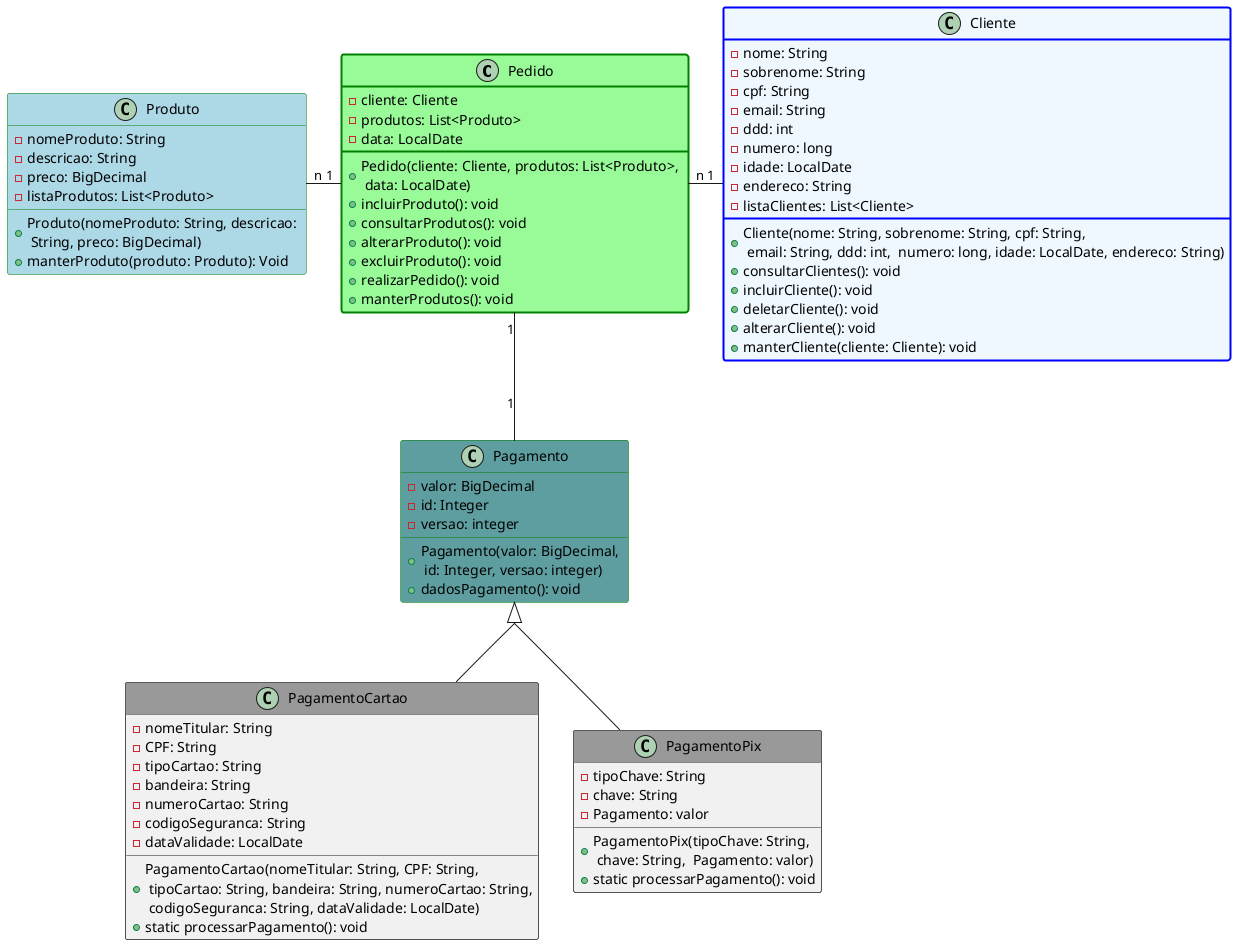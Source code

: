 @startuml
skinparam groupInheritance 2
skinparam classHeaderBackgroundColor #9




class Pedido #palegreen ##[bold]green{
  - cliente: Cliente
  - produtos: List<Produto>
  - data: LocalDate
  + Pedido(cliente: Cliente, produtos: List<Produto>, \n data: LocalDate)
  + incluirProduto(): void
  + consultarProdutos(): void
  + alterarProduto(): void
  + excluirProduto(): void
  + realizarPedido(): void
  + manterProdutos(): void
}

class Cliente #aliceblue ##[bold]blue{
  - nome: String
  - sobrenome: String
  - cpf: String
  - email: String
  - ddd: int
  - numero: long
  - idade: LocalDate
  - endereco: String
  - listaClientes: List<Cliente>
  + Cliente(nome: String, sobrenome: String, cpf: String, \n email: String, ddd: int,  numero: long, idade: LocalDate, endereco: String)
  + consultarClientes(): void
  + incluirCliente(): void
  + deletarCliente(): void
  + alterarCliente(): void
  + manterCliente(cliente: Cliente): void
}

class Produto #line:green;back:lightblue {
  - nomeProduto: String
  - descricao: String
  - preco: BigDecimal
  - listaProdutos: List<Produto>
  + Produto(nomeProduto: String, descricao: \n String, preco: BigDecimal)
  + manterProduto(produto: Produto): Void
}


class Pagamento #line:green;back:cadetblue{
- valor: BigDecimal
- id: Integer
- versao: integer
+ Pagamento(valor: BigDecimal, \n id: Integer, versao: integer)
+ dadosPagamento(): void
}

class PagamentoCartao{
-nomeTitular: String
- CPF: String
- tipoCartao: String
- bandeira: String
- numeroCartao: String
-codigoSeguranca: String
- dataValidade: LocalDate
+ PagamentoCartao(nomeTitular: String, CPF: String, \n tipoCartao: String, bandeira: String, numeroCartao: String,\n codigoSeguranca: String, dataValidade: LocalDate)
+ static processarPagamento(): void
}

class PagamentoPix{
- tipoChave: String
- chave: String
- Pagamento: valor
+ PagamentoPix(tipoChave: String, \n chave: String,  Pagamento: valor)
+ static processarPagamento(): void
}





Pedido "1" -left- "n" Produto
Pedido "n" -right- "1" Cliente
Pedido "1" -- "1" Pagamento
Pagamento <|-down- PagamentoCartao
Pagamento <|-down- PagamentoPix





@enduml
